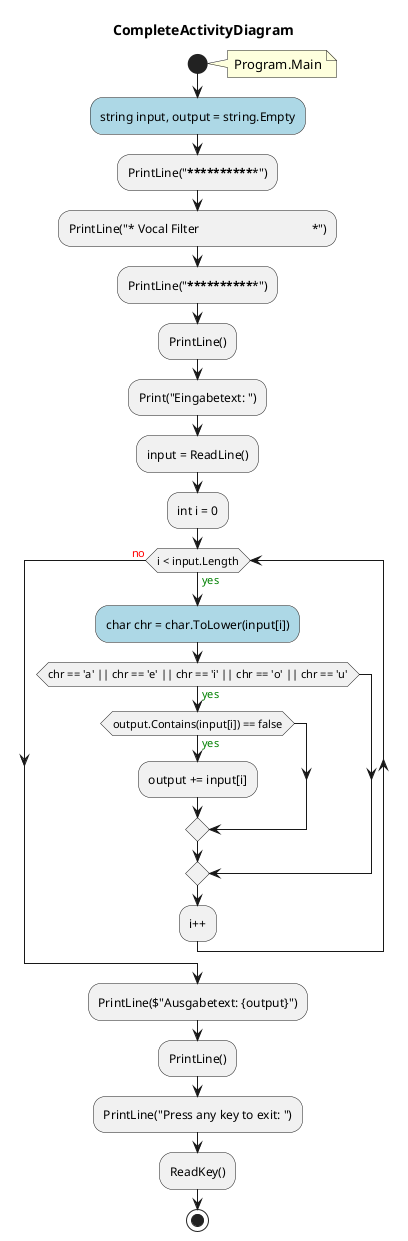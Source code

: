 @startuml CompleteActivityDiagram
title CompleteActivityDiagram
start
note right:  Program.Main
#LightBlue:string input, output = string.Empty;
:PrintLine("***************************************************");
:PrintLine("* Vocal Filter                                    *");
:PrintLine("***************************************************");
:PrintLine();
:Print("Eingabetext: ");
:input = ReadLine();
:int i = 0;
while (i < input.Length) is (<color:green>yes)
    #LightBlue:char chr = char.ToLower(input[i]);
    if (chr == 'a' || chr == 'e' || chr == 'i' || chr == 'o' || chr == 'u') then (<color:green>yes)
        if (output.Contains(input[i]) == false) then (<color:green>yes)
            :output += input[i];
        endif
    endif
:i++;
endwhile (<color:red>no)
:PrintLine($"Ausgabetext: {output}");
:PrintLine();
:PrintLine("Press any key to exit: ");
:ReadKey();
stop
@enduml

